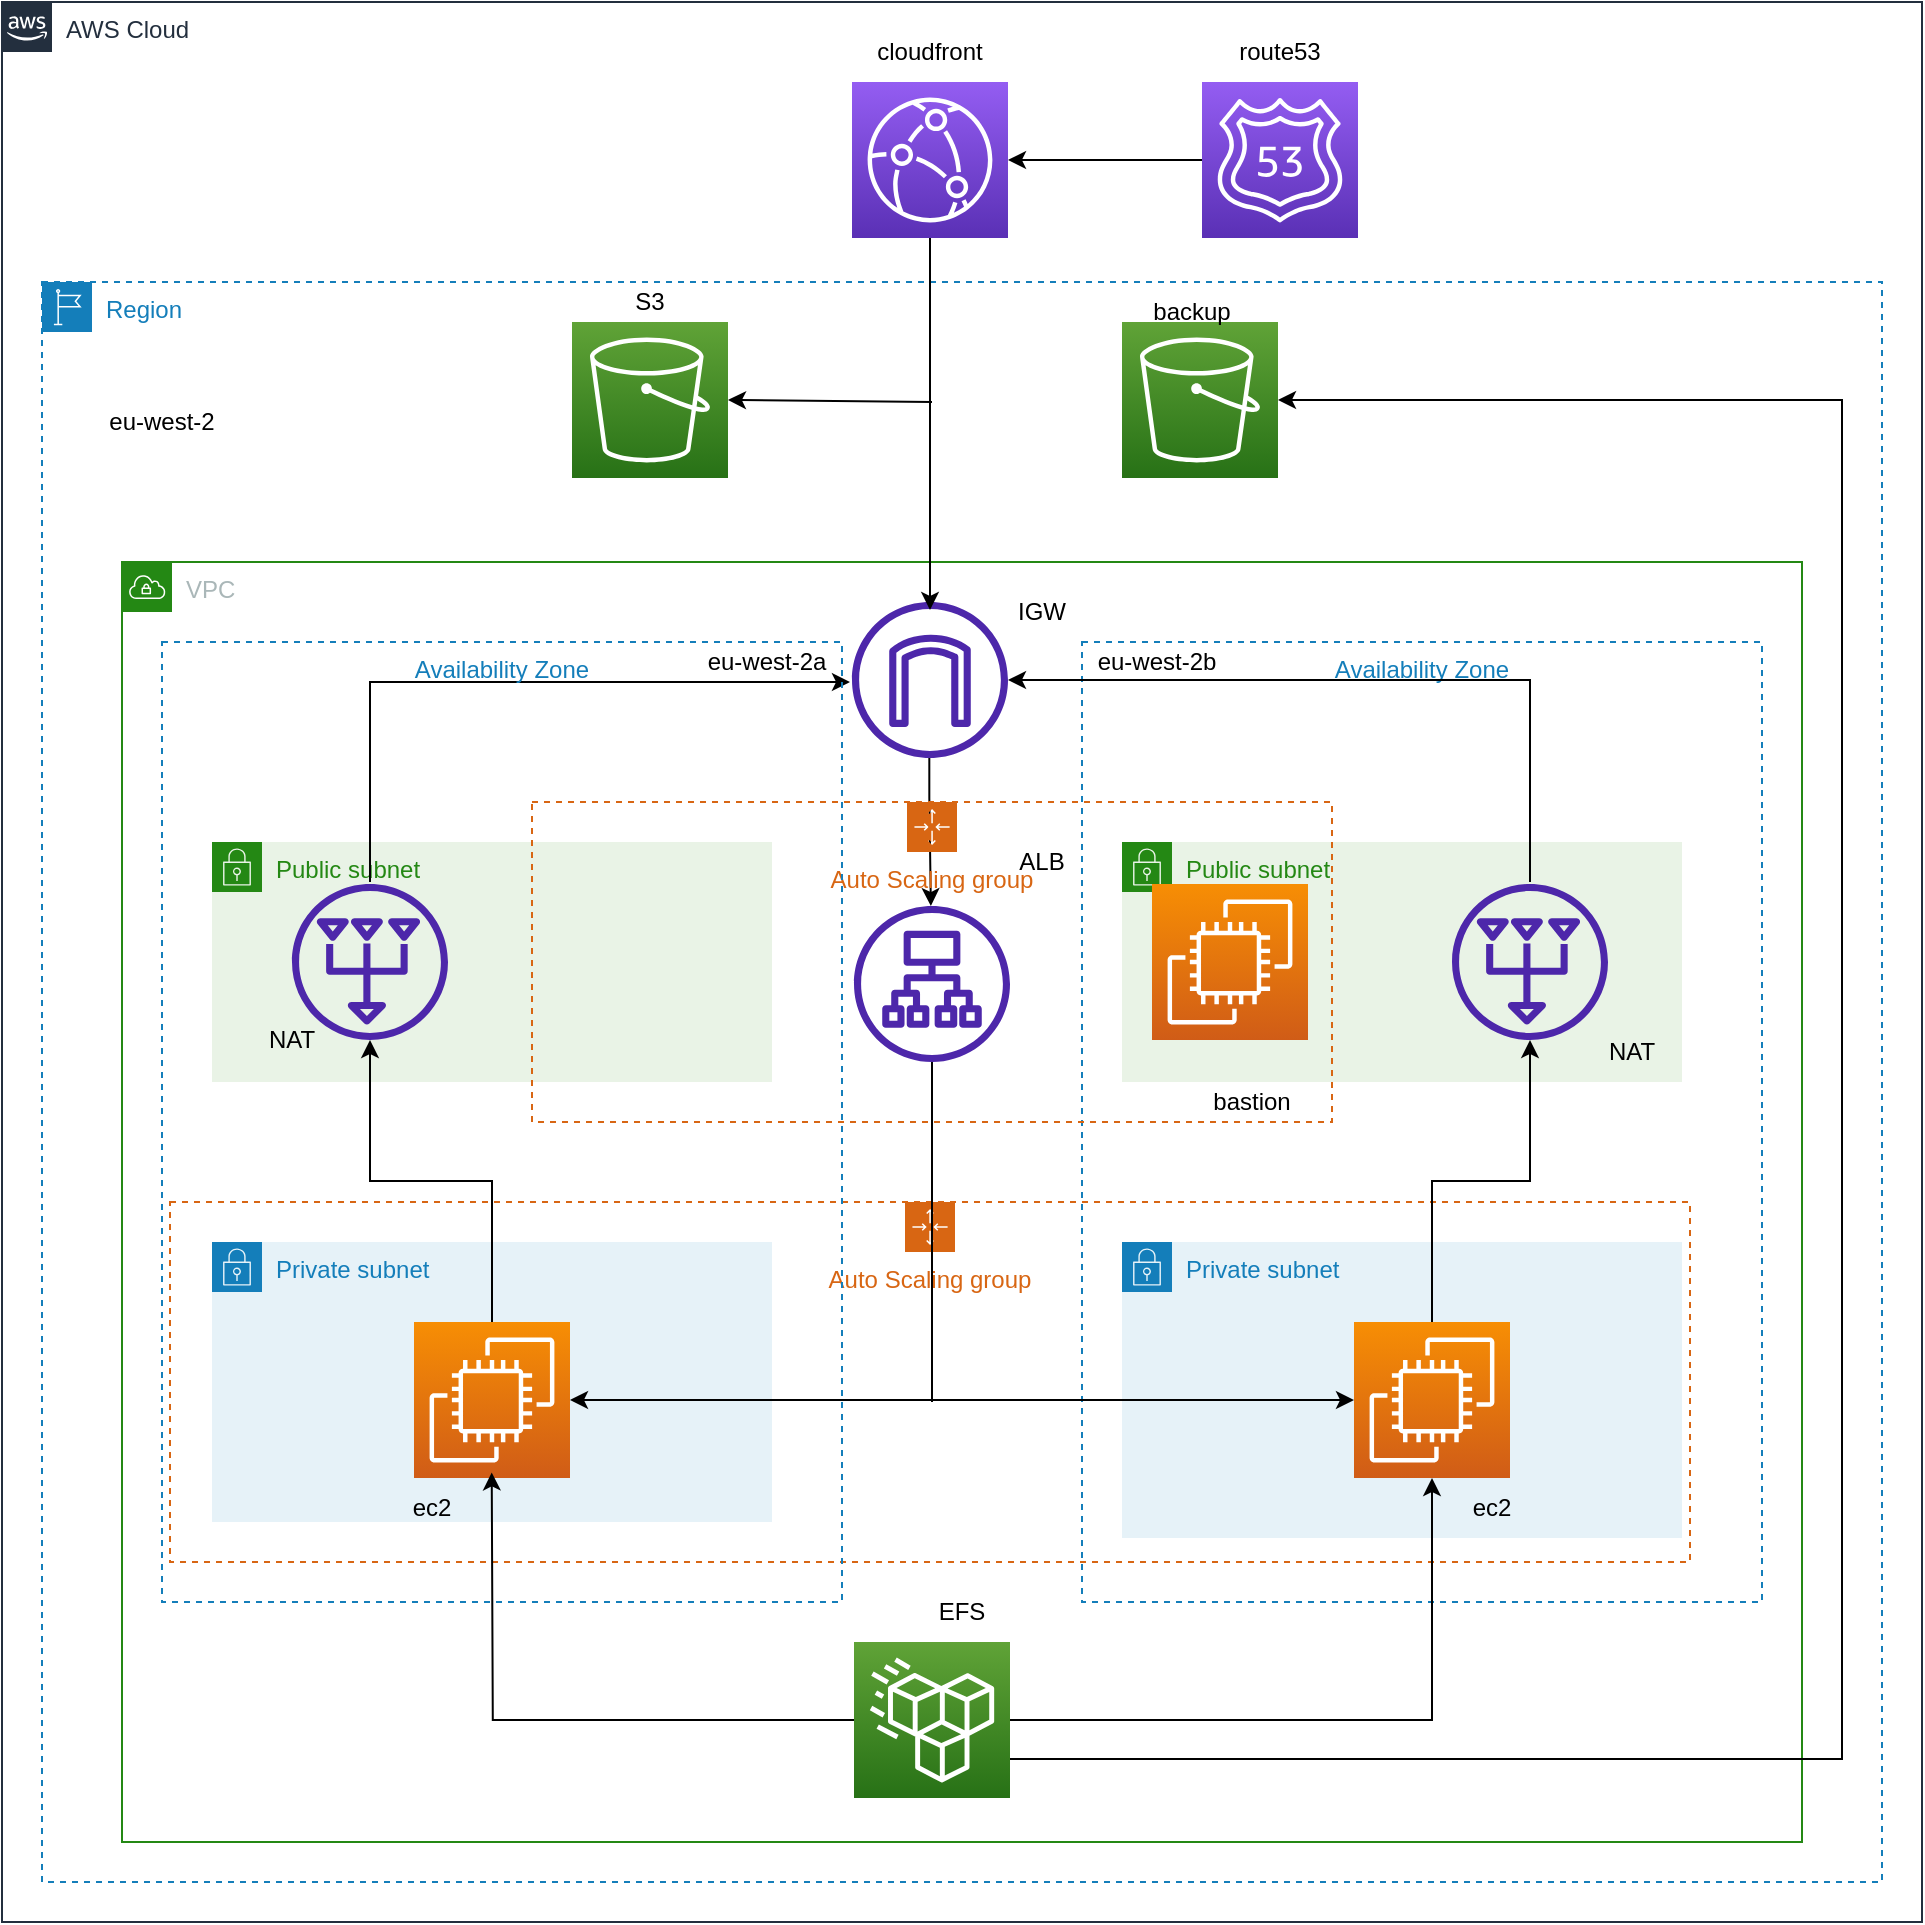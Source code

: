 <mxfile version="20.5.3" type="github">
  <diagram id="9AL0e-qM06q9D_0BJLEs" name="Page-1">
    <mxGraphModel dx="1871" dy="1806" grid="1" gridSize="5" guides="1" tooltips="1" connect="1" arrows="1" fold="1" page="1" pageScale="1" pageWidth="1169" pageHeight="827" math="0" shadow="0">
      <root>
        <mxCell id="0" />
        <mxCell id="1" parent="0" />
        <mxCell id="-ZI4lZYVpN0cs_xHT9L2-34" value="Public subnet" style="points=[[0,0],[0.25,0],[0.5,0],[0.75,0],[1,0],[1,0.25],[1,0.5],[1,0.75],[1,1],[0.75,1],[0.5,1],[0.25,1],[0,1],[0,0.75],[0,0.5],[0,0.25]];outlineConnect=0;gradientColor=none;html=1;whiteSpace=wrap;fontSize=12;fontStyle=0;container=1;pointerEvents=0;collapsible=0;recursiveResize=0;shape=mxgraph.aws4.group;grIcon=mxgraph.aws4.group_security_group;grStroke=0;strokeColor=#248814;fillColor=#E9F3E6;verticalAlign=top;align=left;spacingLeft=30;fontColor=#248814;dashed=0;" parent="1" vertex="1">
          <mxGeometry x="680" y="260" width="280" height="120" as="geometry" />
        </mxCell>
        <mxCell id="-ZI4lZYVpN0cs_xHT9L2-41" value="Availability Zone" style="fillColor=none;strokeColor=#147EBA;dashed=1;verticalAlign=top;fontStyle=0;fontColor=#147EBA;" parent="1" vertex="1">
          <mxGeometry x="660" y="160" width="340" height="480" as="geometry" />
        </mxCell>
        <mxCell id="-ZI4lZYVpN0cs_xHT9L2-46" value="Region" style="points=[[0,0],[0.25,0],[0.5,0],[0.75,0],[1,0],[1,0.25],[1,0.5],[1,0.75],[1,1],[0.75,1],[0.5,1],[0.25,1],[0,1],[0,0.75],[0,0.5],[0,0.25]];outlineConnect=0;gradientColor=none;html=1;whiteSpace=wrap;fontSize=12;fontStyle=0;container=1;pointerEvents=0;collapsible=0;recursiveResize=0;shape=mxgraph.aws4.group;grIcon=mxgraph.aws4.group_region;strokeColor=#147EBA;fillColor=none;verticalAlign=top;align=left;spacingLeft=30;fontColor=#147EBA;dashed=1;" parent="1" vertex="1">
          <mxGeometry x="140" y="-20" width="920" height="800" as="geometry" />
        </mxCell>
        <mxCell id="-ZI4lZYVpN0cs_xHT9L2-29" value="" style="sketch=0;points=[[0,0,0],[0.25,0,0],[0.5,0,0],[0.75,0,0],[1,0,0],[0,1,0],[0.25,1,0],[0.5,1,0],[0.75,1,0],[1,1,0],[0,0.25,0],[0,0.5,0],[0,0.75,0],[1,0.25,0],[1,0.5,0],[1,0.75,0]];outlineConnect=0;fontColor=#232F3E;gradientColor=#60A337;gradientDirection=north;fillColor=#277116;strokeColor=#ffffff;dashed=0;verticalLabelPosition=bottom;verticalAlign=top;align=center;html=1;fontSize=12;fontStyle=0;aspect=fixed;shape=mxgraph.aws4.resourceIcon;resIcon=mxgraph.aws4.s3;" parent="-ZI4lZYVpN0cs_xHT9L2-46" vertex="1">
          <mxGeometry x="265" y="20" width="78" height="78" as="geometry" />
        </mxCell>
        <mxCell id="hgUZep3pFWAY9zPGNiMS-4" value="" style="endArrow=classic;html=1;rounded=0;entryX=1;entryY=0.5;entryDx=0;entryDy=0;entryPerimeter=0;" edge="1" parent="-ZI4lZYVpN0cs_xHT9L2-46" target="-ZI4lZYVpN0cs_xHT9L2-29">
          <mxGeometry width="50" height="50" relative="1" as="geometry">
            <mxPoint x="445" y="60" as="sourcePoint" />
            <mxPoint x="435" y="55" as="targetPoint" />
          </mxGeometry>
        </mxCell>
        <mxCell id="-ZI4lZYVpN0cs_xHT9L2-32" value="S3" style="text;html=1;strokeColor=none;fillColor=none;align=center;verticalAlign=middle;whiteSpace=wrap;rounded=0;" parent="-ZI4lZYVpN0cs_xHT9L2-46" vertex="1">
          <mxGeometry x="274" y="-5" width="60" height="30" as="geometry" />
        </mxCell>
        <mxCell id="-ZI4lZYVpN0cs_xHT9L2-3" value="" style="sketch=0;outlineConnect=0;fontColor=#232F3E;gradientColor=none;fillColor=#4D27AA;strokeColor=none;dashed=0;verticalLabelPosition=bottom;verticalAlign=top;align=center;html=1;fontSize=12;fontStyle=0;aspect=fixed;pointerEvents=1;shape=mxgraph.aws4.internet_gateway;" parent="-ZI4lZYVpN0cs_xHT9L2-46" vertex="1">
          <mxGeometry x="405" y="160" width="78" height="78" as="geometry" />
        </mxCell>
        <mxCell id="-ZI4lZYVpN0cs_xHT9L2-26" value="IGW" style="text;html=1;strokeColor=none;fillColor=none;align=center;verticalAlign=middle;whiteSpace=wrap;rounded=0;" parent="-ZI4lZYVpN0cs_xHT9L2-46" vertex="1">
          <mxGeometry x="470" y="150" width="60" height="30" as="geometry" />
        </mxCell>
        <mxCell id="-ZI4lZYVpN0cs_xHT9L2-13" value="" style="endArrow=classic;html=1;rounded=0;" parent="-ZI4lZYVpN0cs_xHT9L2-46" edge="1" target="-ZI4lZYVpN0cs_xHT9L2-2">
          <mxGeometry width="50" height="50" relative="1" as="geometry">
            <mxPoint x="443.66" y="238" as="sourcePoint" />
            <mxPoint x="443.66" y="293" as="targetPoint" />
            <Array as="points">
              <mxPoint x="443.66" y="258" />
            </Array>
          </mxGeometry>
        </mxCell>
        <mxCell id="-ZI4lZYVpN0cs_xHT9L2-24" value="ALB" style="text;html=1;strokeColor=none;fillColor=none;align=center;verticalAlign=middle;whiteSpace=wrap;rounded=0;" parent="-ZI4lZYVpN0cs_xHT9L2-46" vertex="1">
          <mxGeometry x="470" y="275" width="60" height="30" as="geometry" />
        </mxCell>
        <mxCell id="-ZI4lZYVpN0cs_xHT9L2-33" value="Public subnet" style="points=[[0,0],[0.25,0],[0.5,0],[0.75,0],[1,0],[1,0.25],[1,0.5],[1,0.75],[1,1],[0.75,1],[0.5,1],[0.25,1],[0,1],[0,0.75],[0,0.5],[0,0.25]];outlineConnect=0;gradientColor=none;html=1;whiteSpace=wrap;fontSize=12;fontStyle=0;container=1;pointerEvents=0;collapsible=0;recursiveResize=0;shape=mxgraph.aws4.group;grIcon=mxgraph.aws4.group_security_group;grStroke=0;strokeColor=#248814;fillColor=#E9F3E6;verticalAlign=top;align=left;spacingLeft=30;fontColor=#248814;dashed=0;" parent="-ZI4lZYVpN0cs_xHT9L2-46" vertex="1">
          <mxGeometry x="85" y="280" width="280" height="120" as="geometry" />
        </mxCell>
        <mxCell id="hgUZep3pFWAY9zPGNiMS-9" value="" style="sketch=0;outlineConnect=0;fontColor=#232F3E;gradientColor=none;fillColor=#4D27AA;strokeColor=none;dashed=0;verticalLabelPosition=bottom;verticalAlign=top;align=center;html=1;fontSize=12;fontStyle=0;aspect=fixed;pointerEvents=1;shape=mxgraph.aws4.nat_gateway;rotation=90;" vertex="1" parent="-ZI4lZYVpN0cs_xHT9L2-33">
          <mxGeometry x="40" y="21" width="78" height="78" as="geometry" />
        </mxCell>
        <mxCell id="-ZI4lZYVpN0cs_xHT9L2-2" value="" style="sketch=0;outlineConnect=0;fontColor=#232F3E;gradientColor=none;fillColor=#4D27AA;strokeColor=none;dashed=0;verticalLabelPosition=bottom;verticalAlign=top;align=center;html=1;fontSize=12;fontStyle=0;aspect=fixed;pointerEvents=1;shape=mxgraph.aws4.application_load_balancer;" parent="-ZI4lZYVpN0cs_xHT9L2-46" vertex="1">
          <mxGeometry x="406" y="312" width="78" height="78" as="geometry" />
        </mxCell>
        <mxCell id="-ZI4lZYVpN0cs_xHT9L2-5" value="" style="sketch=0;points=[[0,0,0],[0.25,0,0],[0.5,0,0],[0.75,0,0],[1,0,0],[0,1,0],[0.25,1,0],[0.5,1,0],[0.75,1,0],[1,1,0],[0,0.25,0],[0,0.5,0],[0,0.75,0],[1,0.25,0],[1,0.5,0],[1,0.75,0]];outlineConnect=0;fontColor=#232F3E;gradientColor=#F78E04;gradientDirection=north;fillColor=#D05C17;strokeColor=#ffffff;dashed=0;verticalLabelPosition=bottom;verticalAlign=top;align=center;html=1;fontSize=12;fontStyle=0;aspect=fixed;shape=mxgraph.aws4.resourceIcon;resIcon=mxgraph.aws4.ec2;" parent="-ZI4lZYVpN0cs_xHT9L2-46" vertex="1">
          <mxGeometry x="555" y="301" width="78" height="78" as="geometry" />
        </mxCell>
        <mxCell id="hgUZep3pFWAY9zPGNiMS-11" value="" style="endArrow=classic;html=1;rounded=0;exitX=-0.013;exitY=0.5;exitDx=0;exitDy=0;exitPerimeter=0;edgeStyle=orthogonalEdgeStyle;entryX=-0.013;entryY=0.513;entryDx=0;entryDy=0;entryPerimeter=0;" edge="1" parent="-ZI4lZYVpN0cs_xHT9L2-46" source="hgUZep3pFWAY9zPGNiMS-9" target="-ZI4lZYVpN0cs_xHT9L2-3">
          <mxGeometry width="50" height="50" relative="1" as="geometry">
            <mxPoint x="170" y="270" as="sourcePoint" />
            <mxPoint x="220" y="220" as="targetPoint" />
          </mxGeometry>
        </mxCell>
        <mxCell id="hgUZep3pFWAY9zPGNiMS-10" value="" style="sketch=0;outlineConnect=0;fontColor=#232F3E;gradientColor=none;fillColor=#4D27AA;strokeColor=none;dashed=0;verticalLabelPosition=bottom;verticalAlign=top;align=center;html=1;fontSize=12;fontStyle=0;aspect=fixed;pointerEvents=1;shape=mxgraph.aws4.nat_gateway;rotation=90;" vertex="1" parent="-ZI4lZYVpN0cs_xHT9L2-46">
          <mxGeometry x="705" y="301" width="78" height="78" as="geometry" />
        </mxCell>
        <mxCell id="hgUZep3pFWAY9zPGNiMS-14" value="" style="endArrow=classic;html=1;rounded=0;edgeStyle=elbowEdgeStyle;exitX=-0.013;exitY=0.5;exitDx=0;exitDy=0;exitPerimeter=0;" edge="1" parent="-ZI4lZYVpN0cs_xHT9L2-46" source="hgUZep3pFWAY9zPGNiMS-10" target="-ZI4lZYVpN0cs_xHT9L2-3">
          <mxGeometry width="50" height="50" relative="1" as="geometry">
            <mxPoint x="745" y="245" as="sourcePoint" />
            <mxPoint x="795" y="195" as="targetPoint" />
            <Array as="points">
              <mxPoint x="744" y="250" />
            </Array>
          </mxGeometry>
        </mxCell>
        <mxCell id="-ZI4lZYVpN0cs_xHT9L2-28" value="Auto Scaling group" style="points=[[0,0],[0.25,0],[0.5,0],[0.75,0],[1,0],[1,0.25],[1,0.5],[1,0.75],[1,1],[0.75,1],[0.5,1],[0.25,1],[0,1],[0,0.75],[0,0.5],[0,0.25]];outlineConnect=0;gradientColor=none;html=1;whiteSpace=wrap;fontSize=12;fontStyle=0;container=0;pointerEvents=0;collapsible=0;recursiveResize=0;shape=mxgraph.aws4.groupCenter;grIcon=mxgraph.aws4.group_auto_scaling_group;grStroke=1;strokeColor=#D86613;fillColor=none;verticalAlign=top;align=center;fontColor=#D86613;dashed=1;spacingTop=25;" parent="-ZI4lZYVpN0cs_xHT9L2-46" vertex="1">
          <mxGeometry x="245" y="260" width="400" height="160" as="geometry" />
        </mxCell>
        <mxCell id="-ZI4lZYVpN0cs_xHT9L2-38" value="Private subnet" style="points=[[0,0],[0.25,0],[0.5,0],[0.75,0],[1,0],[1,0.25],[1,0.5],[1,0.75],[1,1],[0.75,1],[0.5,1],[0.25,1],[0,1],[0,0.75],[0,0.5],[0,0.25]];outlineConnect=0;gradientColor=none;html=1;whiteSpace=wrap;fontSize=12;fontStyle=0;container=1;pointerEvents=0;collapsible=0;recursiveResize=0;shape=mxgraph.aws4.group;grIcon=mxgraph.aws4.group_security_group;grStroke=0;strokeColor=#147EBA;fillColor=#E6F2F8;verticalAlign=top;align=left;spacingLeft=30;fontColor=#147EBA;dashed=0;" parent="-ZI4lZYVpN0cs_xHT9L2-46" vertex="1">
          <mxGeometry x="85" y="480" width="280" height="140" as="geometry" />
        </mxCell>
        <mxCell id="hgUZep3pFWAY9zPGNiMS-16" value="" style="sketch=0;points=[[0,0,0],[0.25,0,0],[0.5,0,0],[0.75,0,0],[1,0,0],[0,1,0],[0.25,1,0],[0.5,1,0],[0.75,1,0],[1,1,0],[0,0.25,0],[0,0.5,0],[0,0.75,0],[1,0.25,0],[1,0.5,0],[1,0.75,0]];outlineConnect=0;fontColor=#232F3E;gradientColor=#F78E04;gradientDirection=north;fillColor=#D05C17;strokeColor=#ffffff;dashed=0;verticalLabelPosition=bottom;verticalAlign=top;align=center;html=1;fontSize=12;fontStyle=0;aspect=fixed;shape=mxgraph.aws4.resourceIcon;resIcon=mxgraph.aws4.ec2;" vertex="1" parent="-ZI4lZYVpN0cs_xHT9L2-38">
          <mxGeometry x="101" y="40" width="78" height="78" as="geometry" />
        </mxCell>
        <mxCell id="hgUZep3pFWAY9zPGNiMS-18" value="Auto Scaling group" style="points=[[0,0],[0.25,0],[0.5,0],[0.75,0],[1,0],[1,0.25],[1,0.5],[1,0.75],[1,1],[0.75,1],[0.5,1],[0.25,1],[0,1],[0,0.75],[0,0.5],[0,0.25]];outlineConnect=0;gradientColor=none;html=1;whiteSpace=wrap;fontSize=12;fontStyle=0;container=1;pointerEvents=0;collapsible=0;recursiveResize=0;shape=mxgraph.aws4.groupCenter;grIcon=mxgraph.aws4.group_auto_scaling_group;grStroke=1;strokeColor=#D86613;fillColor=none;verticalAlign=top;align=center;fontColor=#D86613;dashed=1;spacingTop=25;" vertex="1" parent="-ZI4lZYVpN0cs_xHT9L2-46">
          <mxGeometry x="64" y="460" width="760" height="180" as="geometry" />
        </mxCell>
        <mxCell id="hgUZep3pFWAY9zPGNiMS-21" value="ec2" style="text;html=1;strokeColor=none;fillColor=none;align=center;verticalAlign=middle;whiteSpace=wrap;rounded=0;" vertex="1" parent="hgUZep3pFWAY9zPGNiMS-18">
          <mxGeometry x="101" y="138" width="60" height="30" as="geometry" />
        </mxCell>
        <mxCell id="hgUZep3pFWAY9zPGNiMS-20" value="" style="endArrow=none;html=1;rounded=0;" edge="1" parent="-ZI4lZYVpN0cs_xHT9L2-46" target="-ZI4lZYVpN0cs_xHT9L2-2">
          <mxGeometry width="50" height="50" relative="1" as="geometry">
            <mxPoint x="445" y="560" as="sourcePoint" />
            <mxPoint x="480" y="455" as="targetPoint" />
          </mxGeometry>
        </mxCell>
        <mxCell id="hgUZep3pFWAY9zPGNiMS-23" value="" style="endArrow=classic;html=1;rounded=0;exitX=0.5;exitY=0;exitDx=0;exitDy=0;exitPerimeter=0;edgeStyle=orthogonalEdgeStyle;" edge="1" parent="-ZI4lZYVpN0cs_xHT9L2-46" source="hgUZep3pFWAY9zPGNiMS-16" target="hgUZep3pFWAY9zPGNiMS-9">
          <mxGeometry width="50" height="50" relative="1" as="geometry">
            <mxPoint x="185" y="485" as="sourcePoint" />
            <mxPoint x="235" y="435" as="targetPoint" />
          </mxGeometry>
        </mxCell>
        <mxCell id="-ZI4lZYVpN0cs_xHT9L2-8" value="" style="sketch=0;points=[[0,0,0],[0.25,0,0],[0.5,0,0],[0.75,0,0],[1,0,0],[0,1,0],[0.25,1,0],[0.5,1,0],[0.75,1,0],[1,1,0],[0,0.25,0],[0,0.5,0],[0,0.75,0],[1,0.25,0],[1,0.5,0],[1,0.75,0]];outlineConnect=0;fontColor=#232F3E;gradientColor=#60A337;gradientDirection=north;fillColor=#277116;strokeColor=#ffffff;dashed=0;verticalLabelPosition=bottom;verticalAlign=top;align=center;html=1;fontSize=12;fontStyle=0;aspect=fixed;shape=mxgraph.aws4.resourceIcon;resIcon=mxgraph.aws4.efs_standard;" parent="-ZI4lZYVpN0cs_xHT9L2-46" vertex="1">
          <mxGeometry x="406" y="680" width="78" height="78" as="geometry" />
        </mxCell>
        <mxCell id="hgUZep3pFWAY9zPGNiMS-26" value="" style="endArrow=classic;html=1;rounded=0;edgeStyle=orthogonalEdgeStyle;exitX=0;exitY=0.5;exitDx=0;exitDy=0;exitPerimeter=0;entryX=0.529;entryY=0.865;entryDx=0;entryDy=0;entryPerimeter=0;" edge="1" parent="-ZI4lZYVpN0cs_xHT9L2-46" source="-ZI4lZYVpN0cs_xHT9L2-8">
          <mxGeometry width="50" height="50" relative="1" as="geometry">
            <mxPoint x="235" y="775" as="sourcePoint" />
            <mxPoint x="224.86" y="595.2" as="targetPoint" />
          </mxGeometry>
        </mxCell>
        <mxCell id="-ZI4lZYVpN0cs_xHT9L2-23" value="bastion" style="text;html=1;strokeColor=none;fillColor=none;align=center;verticalAlign=middle;whiteSpace=wrap;rounded=0;" parent="1" vertex="1">
          <mxGeometry x="715" y="375" width="60" height="30" as="geometry" />
        </mxCell>
        <mxCell id="-ZI4lZYVpN0cs_xHT9L2-44" value="VPC" style="points=[[0,0],[0.25,0],[0.5,0],[0.75,0],[1,0],[1,0.25],[1,0.5],[1,0.75],[1,1],[0.75,1],[0.5,1],[0.25,1],[0,1],[0,0.75],[0,0.5],[0,0.25]];outlineConnect=0;gradientColor=none;html=1;whiteSpace=wrap;fontSize=12;fontStyle=0;container=1;pointerEvents=0;collapsible=0;recursiveResize=0;shape=mxgraph.aws4.group;grIcon=mxgraph.aws4.group_vpc;strokeColor=#248814;fillColor=none;verticalAlign=top;align=left;spacingLeft=30;fontColor=#AAB7B8;dashed=0;" parent="1" vertex="1">
          <mxGeometry x="180" y="120" width="840" height="640" as="geometry" />
        </mxCell>
        <mxCell id="-ZI4lZYVpN0cs_xHT9L2-52" value="AWS Cloud" style="points=[[0,0],[0.25,0],[0.5,0],[0.75,0],[1,0],[1,0.25],[1,0.5],[1,0.75],[1,1],[0.75,1],[0.5,1],[0.25,1],[0,1],[0,0.75],[0,0.5],[0,0.25]];outlineConnect=0;gradientColor=none;html=1;whiteSpace=wrap;fontSize=12;fontStyle=0;container=0;pointerEvents=0;collapsible=0;recursiveResize=0;shape=mxgraph.aws4.group;grIcon=mxgraph.aws4.group_aws_cloud_alt;strokeColor=#232F3E;fillColor=none;verticalAlign=top;align=left;spacingLeft=30;fontColor=#232F3E;dashed=0;" parent="1" vertex="1">
          <mxGeometry x="120" y="-160" width="960" height="960" as="geometry" />
        </mxCell>
        <mxCell id="DMGmZ-S_-NHHy-2OvkoB-3" value="eu-west-2a" style="text;html=1;strokeColor=none;fillColor=none;align=center;verticalAlign=middle;whiteSpace=wrap;rounded=0;" parent="1" vertex="1">
          <mxGeometry x="470" y="155" width="65" height="30" as="geometry" />
        </mxCell>
        <mxCell id="DMGmZ-S_-NHHy-2OvkoB-2" value="eu-west-2" style="text;html=1;strokeColor=none;fillColor=none;align=center;verticalAlign=middle;whiteSpace=wrap;rounded=0;" parent="1" vertex="1">
          <mxGeometry x="170" y="35" width="60" height="30" as="geometry" />
        </mxCell>
        <mxCell id="DMGmZ-S_-NHHy-2OvkoB-4" value="eu-west-2b" style="text;html=1;strokeColor=none;fillColor=none;align=center;verticalAlign=middle;whiteSpace=wrap;rounded=0;" parent="1" vertex="1">
          <mxGeometry x="665" y="155" width="65" height="30" as="geometry" />
        </mxCell>
        <mxCell id="hgUZep3pFWAY9zPGNiMS-1" value="" style="sketch=0;points=[[0,0,0],[0.25,0,0],[0.5,0,0],[0.75,0,0],[1,0,0],[0,1,0],[0.25,1,0],[0.5,1,0],[0.75,1,0],[1,1,0],[0,0.25,0],[0,0.5,0],[0,0.75,0],[1,0.25,0],[1,0.5,0],[1,0.75,0]];outlineConnect=0;fontColor=#232F3E;gradientColor=#945DF2;gradientDirection=north;fillColor=#5A30B5;strokeColor=#ffffff;dashed=0;verticalLabelPosition=bottom;verticalAlign=top;align=center;html=1;fontSize=12;fontStyle=0;aspect=fixed;shape=mxgraph.aws4.resourceIcon;resIcon=mxgraph.aws4.cloudfront;" vertex="1" parent="1">
          <mxGeometry x="545" y="-120" width="78" height="78" as="geometry" />
        </mxCell>
        <mxCell id="PSsWQGHh_uAdmonaR9B--28" value="" style="sketch=0;points=[[0,0,0],[0.25,0,0],[0.5,0,0],[0.75,0,0],[1,0,0],[0,1,0],[0.25,1,0],[0.5,1,0],[0.75,1,0],[1,1,0],[0,0.25,0],[0,0.5,0],[0,0.75,0],[1,0.25,0],[1,0.5,0],[1,0.75,0]];outlineConnect=0;fontColor=#232F3E;gradientColor=#945DF2;gradientDirection=north;fillColor=#5A30B5;strokeColor=#ffffff;dashed=0;verticalLabelPosition=bottom;verticalAlign=top;align=center;html=1;fontSize=12;fontStyle=0;aspect=fixed;shape=mxgraph.aws4.resourceIcon;resIcon=mxgraph.aws4.route_53;" parent="1" vertex="1">
          <mxGeometry x="720" y="-120" width="78" height="78" as="geometry" />
        </mxCell>
        <mxCell id="hgUZep3pFWAY9zPGNiMS-2" value="" style="endArrow=classic;html=1;rounded=0;entryX=1;entryY=0.5;entryDx=0;entryDy=0;entryPerimeter=0;exitX=0;exitY=0.5;exitDx=0;exitDy=0;exitPerimeter=0;" edge="1" parent="1" source="PSsWQGHh_uAdmonaR9B--28" target="hgUZep3pFWAY9zPGNiMS-1">
          <mxGeometry width="50" height="50" relative="1" as="geometry">
            <mxPoint x="505" y="-55" as="sourcePoint" />
            <mxPoint x="555" y="-105" as="targetPoint" />
          </mxGeometry>
        </mxCell>
        <mxCell id="hgUZep3pFWAY9zPGNiMS-5" value="cloudfront" style="text;html=1;strokeColor=none;fillColor=none;align=center;verticalAlign=middle;whiteSpace=wrap;rounded=0;" vertex="1" parent="1">
          <mxGeometry x="554" y="-150" width="60" height="30" as="geometry" />
        </mxCell>
        <mxCell id="hgUZep3pFWAY9zPGNiMS-6" value="route53" style="text;html=1;strokeColor=none;fillColor=none;align=center;verticalAlign=middle;whiteSpace=wrap;rounded=0;" vertex="1" parent="1">
          <mxGeometry x="729" y="-150" width="60" height="30" as="geometry" />
        </mxCell>
        <mxCell id="-ZI4lZYVpN0cs_xHT9L2-14" value="" style="endArrow=classic;html=1;rounded=0;exitX=0.5;exitY=1;exitDx=0;exitDy=0;exitPerimeter=0;entryX=0.5;entryY=0.051;entryDx=0;entryDy=0;entryPerimeter=0;" parent="1" source="hgUZep3pFWAY9zPGNiMS-1" edge="1" target="-ZI4lZYVpN0cs_xHT9L2-3">
          <mxGeometry width="50" height="50" relative="1" as="geometry">
            <mxPoint x="598.8" y="105" as="sourcePoint" />
            <mxPoint x="598.8" y="160" as="targetPoint" />
            <Array as="points" />
          </mxGeometry>
        </mxCell>
        <mxCell id="hgUZep3pFWAY9zPGNiMS-15" value="Private subnet" style="points=[[0,0],[0.25,0],[0.5,0],[0.75,0],[1,0],[1,0.25],[1,0.5],[1,0.75],[1,1],[0.75,1],[0.5,1],[0.25,1],[0,1],[0,0.75],[0,0.5],[0,0.25]];outlineConnect=0;gradientColor=none;html=1;whiteSpace=wrap;fontSize=12;fontStyle=0;container=1;pointerEvents=0;collapsible=0;recursiveResize=0;shape=mxgraph.aws4.group;grIcon=mxgraph.aws4.group_security_group;grStroke=0;strokeColor=#147EBA;fillColor=#E6F2F8;verticalAlign=top;align=left;spacingLeft=30;fontColor=#147EBA;dashed=0;" vertex="1" parent="1">
          <mxGeometry x="680" y="460" width="280" height="148" as="geometry" />
        </mxCell>
        <mxCell id="hgUZep3pFWAY9zPGNiMS-17" value="" style="sketch=0;points=[[0,0,0],[0.25,0,0],[0.5,0,0],[0.75,0,0],[1,0,0],[0,1,0],[0.25,1,0],[0.5,1,0],[0.75,1,0],[1,1,0],[0,0.25,0],[0,0.5,0],[0,0.75,0],[1,0.25,0],[1,0.5,0],[1,0.75,0]];outlineConnect=0;fontColor=#232F3E;gradientColor=#F78E04;gradientDirection=north;fillColor=#D05C17;strokeColor=#ffffff;dashed=0;verticalLabelPosition=bottom;verticalAlign=top;align=center;html=1;fontSize=12;fontStyle=0;aspect=fixed;shape=mxgraph.aws4.resourceIcon;resIcon=mxgraph.aws4.ec2;" vertex="1" parent="hgUZep3pFWAY9zPGNiMS-15">
          <mxGeometry x="116" y="40" width="78" height="78" as="geometry" />
        </mxCell>
        <mxCell id="hgUZep3pFWAY9zPGNiMS-22" value="ec2" style="text;html=1;strokeColor=none;fillColor=none;align=center;verticalAlign=middle;whiteSpace=wrap;rounded=0;" vertex="1" parent="hgUZep3pFWAY9zPGNiMS-15">
          <mxGeometry x="155" y="118" width="60" height="30" as="geometry" />
        </mxCell>
        <mxCell id="hgUZep3pFWAY9zPGNiMS-19" value="" style="endArrow=classic;startArrow=classic;html=1;rounded=0;exitX=1;exitY=0.5;exitDx=0;exitDy=0;exitPerimeter=0;entryX=0;entryY=0.5;entryDx=0;entryDy=0;entryPerimeter=0;" edge="1" parent="1" source="hgUZep3pFWAY9zPGNiMS-16" target="hgUZep3pFWAY9zPGNiMS-17">
          <mxGeometry width="50" height="50" relative="1" as="geometry">
            <mxPoint x="585" y="555" as="sourcePoint" />
            <mxPoint x="635" y="505" as="targetPoint" />
          </mxGeometry>
        </mxCell>
        <mxCell id="hgUZep3pFWAY9zPGNiMS-24" value="" style="endArrow=classic;html=1;rounded=0;edgeStyle=orthogonalEdgeStyle;exitX=0.5;exitY=0;exitDx=0;exitDy=0;exitPerimeter=0;" edge="1" parent="1" source="hgUZep3pFWAY9zPGNiMS-17" target="hgUZep3pFWAY9zPGNiMS-10">
          <mxGeometry width="50" height="50" relative="1" as="geometry">
            <mxPoint x="865" y="455" as="sourcePoint" />
            <mxPoint x="915" y="405" as="targetPoint" />
          </mxGeometry>
        </mxCell>
        <mxCell id="hgUZep3pFWAY9zPGNiMS-27" value="" style="endArrow=classic;html=1;rounded=0;edgeStyle=orthogonalEdgeStyle;exitX=1;exitY=0.5;exitDx=0;exitDy=0;exitPerimeter=0;entryX=0.5;entryY=1;entryDx=0;entryDy=0;entryPerimeter=0;" edge="1" parent="1" source="-ZI4lZYVpN0cs_xHT9L2-8" target="hgUZep3pFWAY9zPGNiMS-17">
          <mxGeometry width="50" height="50" relative="1" as="geometry">
            <mxPoint x="730" y="765" as="sourcePoint" />
            <mxPoint x="820" y="690" as="targetPoint" />
          </mxGeometry>
        </mxCell>
        <mxCell id="hgUZep3pFWAY9zPGNiMS-28" value="Availability Zone" style="fillColor=none;strokeColor=#147EBA;dashed=1;verticalAlign=top;fontStyle=0;fontColor=#147EBA;" vertex="1" parent="1">
          <mxGeometry x="200" y="160" width="340" height="480" as="geometry" />
        </mxCell>
        <mxCell id="hgUZep3pFWAY9zPGNiMS-29" value="EFS" style="text;html=1;strokeColor=none;fillColor=none;align=center;verticalAlign=middle;whiteSpace=wrap;rounded=0;" vertex="1" parent="1">
          <mxGeometry x="570" y="630" width="60" height="30" as="geometry" />
        </mxCell>
        <mxCell id="hgUZep3pFWAY9zPGNiMS-30" value="" style="sketch=0;points=[[0,0,0],[0.25,0,0],[0.5,0,0],[0.75,0,0],[1,0,0],[0,1,0],[0.25,1,0],[0.5,1,0],[0.75,1,0],[1,1,0],[0,0.25,0],[0,0.5,0],[0,0.75,0],[1,0.25,0],[1,0.5,0],[1,0.75,0]];outlineConnect=0;fontColor=#232F3E;gradientColor=#60A337;gradientDirection=north;fillColor=#277116;strokeColor=#ffffff;dashed=0;verticalLabelPosition=bottom;verticalAlign=top;align=center;html=1;fontSize=12;fontStyle=0;aspect=fixed;shape=mxgraph.aws4.resourceIcon;resIcon=mxgraph.aws4.s3;" vertex="1" parent="1">
          <mxGeometry x="680" width="78" height="78" as="geometry" />
        </mxCell>
        <mxCell id="hgUZep3pFWAY9zPGNiMS-31" value="backup" style="text;html=1;strokeColor=none;fillColor=none;align=center;verticalAlign=middle;whiteSpace=wrap;rounded=0;" vertex="1" parent="1">
          <mxGeometry x="685" y="-20" width="60" height="30" as="geometry" />
        </mxCell>
        <mxCell id="hgUZep3pFWAY9zPGNiMS-32" value="" style="endArrow=classic;html=1;rounded=0;edgeStyle=orthogonalEdgeStyle;exitX=1;exitY=0.75;exitDx=0;exitDy=0;exitPerimeter=0;entryX=1;entryY=0.5;entryDx=0;entryDy=0;entryPerimeter=0;" edge="1" parent="1" source="-ZI4lZYVpN0cs_xHT9L2-8" target="hgUZep3pFWAY9zPGNiMS-30">
          <mxGeometry width="50" height="50" relative="1" as="geometry">
            <mxPoint x="915" y="725" as="sourcePoint" />
            <mxPoint x="965" y="675" as="targetPoint" />
            <Array as="points">
              <mxPoint x="1040" y="718" />
              <mxPoint x="1040" y="39" />
            </Array>
          </mxGeometry>
        </mxCell>
        <mxCell id="hgUZep3pFWAY9zPGNiMS-33" value="NAT" style="text;html=1;strokeColor=none;fillColor=none;align=center;verticalAlign=middle;whiteSpace=wrap;rounded=0;" vertex="1" parent="1">
          <mxGeometry x="235" y="344" width="60" height="30" as="geometry" />
        </mxCell>
        <mxCell id="hgUZep3pFWAY9zPGNiMS-34" value="NAT" style="text;html=1;strokeColor=none;fillColor=none;align=center;verticalAlign=middle;whiteSpace=wrap;rounded=0;" vertex="1" parent="1">
          <mxGeometry x="905" y="350" width="60" height="30" as="geometry" />
        </mxCell>
      </root>
    </mxGraphModel>
  </diagram>
</mxfile>
